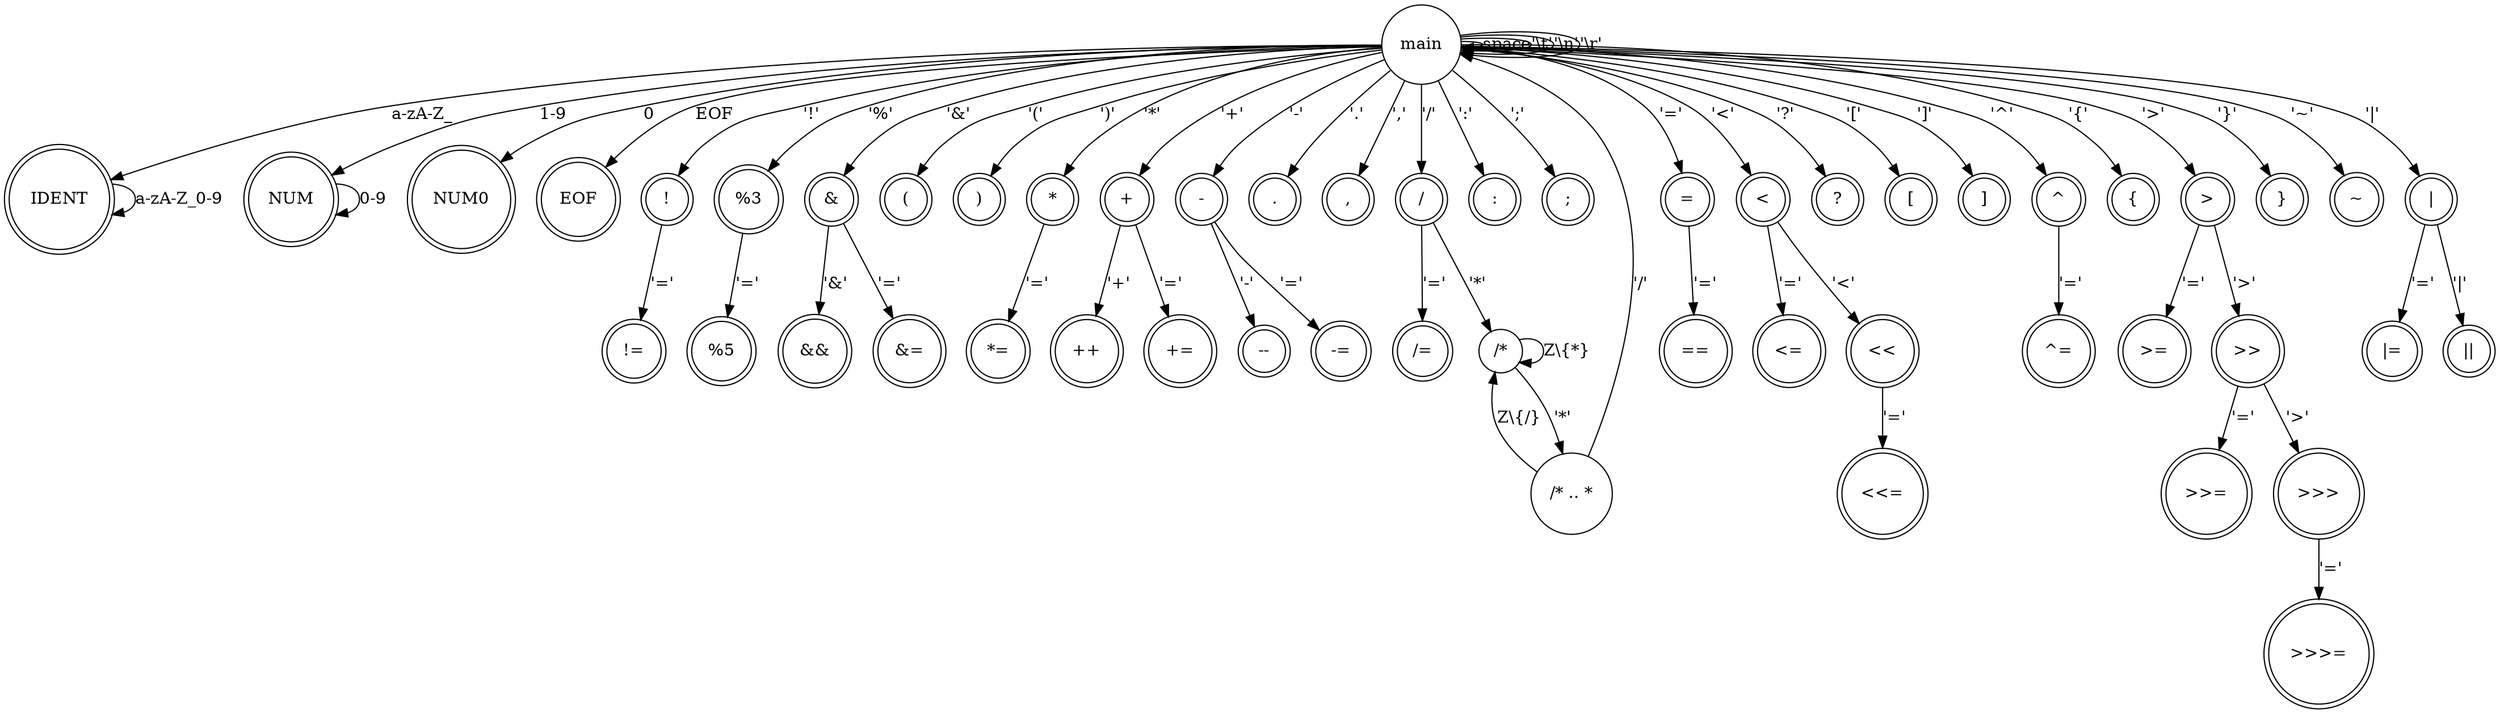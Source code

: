 digraph G {
	node [shape="doublecircle"];
	IDENT;
	NUM;
	NUM0;
	EOF;
	"!";
	"!=";
	"%";
	"%=";
	"&";
	"&&";
	"&=";
	"(";
	")";
	"*";
	"*=";
	"+";
	"++";
	"+=";
	"-";
	"--";
	"-=";
	".";
	",";
	"/";
	"/=";
	":";
	";";
	"<";
	"<<";
	"<<=";
	"<=";
	"=";
	"==";
	">";
	">=";
	">>";
	">>=";
	">>>";
	">>>=";
	"?";
	"[";
	"]";
	"^";
	"^=";
	"{";
	"|";
	"|=";
	"||";
	"}";
	"~";

	node [shape="circle"];

	main -> main [label="space"];
	main -> main [label="'\\t'"];
	main -> main [label="'\\n'"];
	main -> main [label="'\\r'"];

	main -> EOF [label="EOF"];
	main -> "/" [label="'/'"];
	"/" -> "/*" [label="'*'"];
	"/*" -> "/*" [label="Z\\{*}"];
	"/*" -> "/* .. *" [label="'*'"];
	"/* .. *" -> "/*" [label="Z\\{/}"];
	"/* .. *" -> main [label="'/'"];

	main -> IDENT [label="a-zA-Z_"];
	IDENT -> IDENT [label="a-zA-Z_0-9"];

	main -> NUM [label="1-9"];
	NUM -> NUM [label="0-9"];

	main -> NUM0 [label="0"];

	main -> "!" [label="'!'"];
	"!" -> "!=" [label="'='"];
	main -> "%" [label="'%'"];
	"%" -> "%=" [label="'='"];
	main -> "&" [label="'&'"];
	"&" -> "&&" [label="'&'"];
	"&" -> "&=" [label="'='"];
	main -> "(" [label="'('"];
	main -> ")" [label="')'"];
	main -> "*" [label="'*'"];
	"*" -> "*=" [label="'='"];
	main -> "+" [label="'+'"];
	"+" -> "++" [label="'+'"];
	"+" -> "+=" [label="'='"];
	main -> "-" [label="'-'"];
	"-" -> "--" [label="'-'"];
	"-" -> "-=" [label="'='"];
	main -> "." [label="'.'"];
	main -> "," [label="','"];
	"/" -> "/=" [label="'='"];
	main -> ":" [label="':'"];
	main -> ";" [label="';'"];
	main -> "<" [label="'<'"];
	"<" -> "<<" [label="'<'"];
	"<<" -> "<<=" [label="'='"];
	"<" -> "<=" [label="'='"];
	main -> "=" [label="'='"];
	"=" -> "==" [label="'='"];
	main -> ">" [label="'>'"];
	">" -> ">=" [label="'='"];
	">" -> ">>" [label="'>'"];
	">>" -> ">>=" [label="'='"];
	">>" -> ">>>" [label="'>'"];
	">>>" -> ">>>=" [label="'='"];
	main -> "?" [label="'?'"];
	main -> "[" [label="'['"];
	main -> "]" [label="']'"];
	main -> "^" [label="'^'"];
	"^" -> "^=" [label="'='"];
	main -> "{" [label="'{'"];
	main -> "|" [label="'|'"];
	"|" -> "|=" [label="'='"];
	"|" -> "||" [label="'|'"];
	main -> "}" [label="'}'"];
	main -> "~" [label="'~'"];
}

